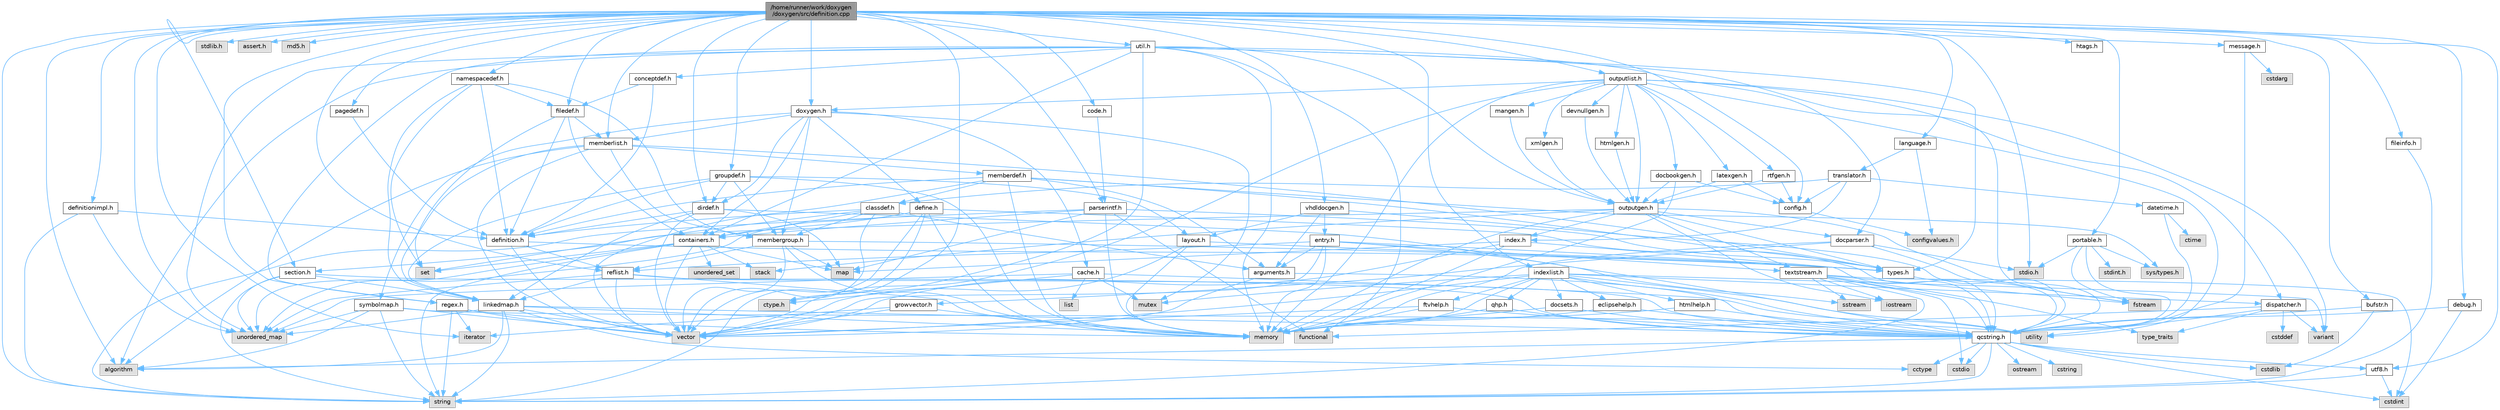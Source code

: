 digraph "/home/runner/work/doxygen/doxygen/src/definition.cpp"
{
 // INTERACTIVE_SVG=YES
 // LATEX_PDF_SIZE
  bgcolor="transparent";
  edge [fontname=Helvetica,fontsize=10,labelfontname=Helvetica,labelfontsize=10];
  node [fontname=Helvetica,fontsize=10,shape=box,height=0.2,width=0.4];
  Node1 [label="/home/runner/work/doxygen\l/doxygen/src/definition.cpp",height=0.2,width=0.4,color="gray40", fillcolor="grey60", style="filled", fontcolor="black",tooltip=" "];
  Node1 -> Node2 [color="steelblue1",style="solid"];
  Node2 [label="algorithm",height=0.2,width=0.4,color="grey60", fillcolor="#E0E0E0", style="filled",tooltip=" "];
  Node1 -> Node3 [color="steelblue1",style="solid"];
  Node3 [label="iterator",height=0.2,width=0.4,color="grey60", fillcolor="#E0E0E0", style="filled",tooltip=" "];
  Node1 -> Node4 [color="steelblue1",style="solid"];
  Node4 [label="unordered_map",height=0.2,width=0.4,color="grey60", fillcolor="#E0E0E0", style="filled",tooltip=" "];
  Node1 -> Node5 [color="steelblue1",style="solid"];
  Node5 [label="string",height=0.2,width=0.4,color="grey60", fillcolor="#E0E0E0", style="filled",tooltip=" "];
  Node1 -> Node6 [color="steelblue1",style="solid"];
  Node6 [label="ctype.h",height=0.2,width=0.4,color="grey60", fillcolor="#E0E0E0", style="filled",tooltip=" "];
  Node1 -> Node7 [color="steelblue1",style="solid"];
  Node7 [label="stdio.h",height=0.2,width=0.4,color="grey60", fillcolor="#E0E0E0", style="filled",tooltip=" "];
  Node1 -> Node8 [color="steelblue1",style="solid"];
  Node8 [label="stdlib.h",height=0.2,width=0.4,color="grey60", fillcolor="#E0E0E0", style="filled",tooltip=" "];
  Node1 -> Node9 [color="steelblue1",style="solid"];
  Node9 [label="assert.h",height=0.2,width=0.4,color="grey60", fillcolor="#E0E0E0", style="filled",tooltip=" "];
  Node1 -> Node10 [color="steelblue1",style="solid"];
  Node10 [label="md5.h",height=0.2,width=0.4,color="grey60", fillcolor="#E0E0E0", style="filled",tooltip=" "];
  Node1 -> Node11 [color="steelblue1",style="solid"];
  Node11 [label="regex.h",height=0.2,width=0.4,color="grey40", fillcolor="white", style="filled",URL="$d1/d21/regex_8h.html",tooltip=" "];
  Node11 -> Node12 [color="steelblue1",style="solid"];
  Node12 [label="memory",height=0.2,width=0.4,color="grey60", fillcolor="#E0E0E0", style="filled",tooltip=" "];
  Node11 -> Node5 [color="steelblue1",style="solid"];
  Node11 -> Node13 [color="steelblue1",style="solid"];
  Node13 [label="vector",height=0.2,width=0.4,color="grey60", fillcolor="#E0E0E0", style="filled",tooltip=" "];
  Node11 -> Node3 [color="steelblue1",style="solid"];
  Node1 -> Node14 [color="steelblue1",style="solid"];
  Node14 [label="config.h",height=0.2,width=0.4,color="grey40", fillcolor="white", style="filled",URL="$db/d16/config_8h.html",tooltip=" "];
  Node14 -> Node15 [color="steelblue1",style="solid"];
  Node15 [label="configvalues.h",height=0.2,width=0.4,color="grey60", fillcolor="#E0E0E0", style="filled",tooltip=" "];
  Node1 -> Node16 [color="steelblue1",style="solid"];
  Node16 [label="definitionimpl.h",height=0.2,width=0.4,color="grey40", fillcolor="white", style="filled",URL="$d2/dab/definitionimpl_8h.html",tooltip=" "];
  Node16 -> Node4 [color="steelblue1",style="solid"];
  Node16 -> Node5 [color="steelblue1",style="solid"];
  Node16 -> Node17 [color="steelblue1",style="solid"];
  Node17 [label="definition.h",height=0.2,width=0.4,color="grey40", fillcolor="white", style="filled",URL="$df/da1/definition_8h.html",tooltip=" "];
  Node17 -> Node13 [color="steelblue1",style="solid"];
  Node17 -> Node18 [color="steelblue1",style="solid"];
  Node18 [label="types.h",height=0.2,width=0.4,color="grey40", fillcolor="white", style="filled",URL="$d9/d49/types_8h.html",tooltip="This file contains a number of basic enums and types."];
  Node18 -> Node19 [color="steelblue1",style="solid"];
  Node19 [label="qcstring.h",height=0.2,width=0.4,color="grey40", fillcolor="white", style="filled",URL="$d7/d5c/qcstring_8h.html",tooltip=" "];
  Node19 -> Node5 [color="steelblue1",style="solid"];
  Node19 -> Node2 [color="steelblue1",style="solid"];
  Node19 -> Node20 [color="steelblue1",style="solid"];
  Node20 [label="cctype",height=0.2,width=0.4,color="grey60", fillcolor="#E0E0E0", style="filled",tooltip=" "];
  Node19 -> Node21 [color="steelblue1",style="solid"];
  Node21 [label="cstring",height=0.2,width=0.4,color="grey60", fillcolor="#E0E0E0", style="filled",tooltip=" "];
  Node19 -> Node22 [color="steelblue1",style="solid"];
  Node22 [label="cstdio",height=0.2,width=0.4,color="grey60", fillcolor="#E0E0E0", style="filled",tooltip=" "];
  Node19 -> Node23 [color="steelblue1",style="solid"];
  Node23 [label="cstdlib",height=0.2,width=0.4,color="grey60", fillcolor="#E0E0E0", style="filled",tooltip=" "];
  Node19 -> Node24 [color="steelblue1",style="solid"];
  Node24 [label="cstdint",height=0.2,width=0.4,color="grey60", fillcolor="#E0E0E0", style="filled",tooltip=" "];
  Node19 -> Node25 [color="steelblue1",style="solid"];
  Node25 [label="ostream",height=0.2,width=0.4,color="grey60", fillcolor="#E0E0E0", style="filled",tooltip=" "];
  Node19 -> Node26 [color="steelblue1",style="solid"];
  Node26 [label="utf8.h",height=0.2,width=0.4,color="grey40", fillcolor="white", style="filled",URL="$db/d7c/utf8_8h.html",tooltip="Various UTF8 related helper functions."];
  Node26 -> Node24 [color="steelblue1",style="solid"];
  Node26 -> Node5 [color="steelblue1",style="solid"];
  Node17 -> Node27 [color="steelblue1",style="solid"];
  Node27 [label="reflist.h",height=0.2,width=0.4,color="grey40", fillcolor="white", style="filled",URL="$d1/d02/reflist_8h.html",tooltip=" "];
  Node27 -> Node13 [color="steelblue1",style="solid"];
  Node27 -> Node4 [color="steelblue1",style="solid"];
  Node27 -> Node12 [color="steelblue1",style="solid"];
  Node27 -> Node19 [color="steelblue1",style="solid"];
  Node27 -> Node28 [color="steelblue1",style="solid"];
  Node28 [label="linkedmap.h",height=0.2,width=0.4,color="grey40", fillcolor="white", style="filled",URL="$da/de1/linkedmap_8h.html",tooltip=" "];
  Node28 -> Node4 [color="steelblue1",style="solid"];
  Node28 -> Node13 [color="steelblue1",style="solid"];
  Node28 -> Node12 [color="steelblue1",style="solid"];
  Node28 -> Node5 [color="steelblue1",style="solid"];
  Node28 -> Node2 [color="steelblue1",style="solid"];
  Node28 -> Node20 [color="steelblue1",style="solid"];
  Node28 -> Node19 [color="steelblue1",style="solid"];
  Node1 -> Node29 [color="steelblue1",style="solid"];
  Node29 [label="doxygen.h",height=0.2,width=0.4,color="grey40", fillcolor="white", style="filled",URL="$d1/da1/doxygen_8h.html",tooltip=" "];
  Node29 -> Node30 [color="steelblue1",style="solid"];
  Node30 [label="mutex",height=0.2,width=0.4,color="grey60", fillcolor="#E0E0E0", style="filled",tooltip=" "];
  Node29 -> Node31 [color="steelblue1",style="solid"];
  Node31 [label="containers.h",height=0.2,width=0.4,color="grey40", fillcolor="white", style="filled",URL="$d5/d75/containers_8h.html",tooltip=" "];
  Node31 -> Node13 [color="steelblue1",style="solid"];
  Node31 -> Node5 [color="steelblue1",style="solid"];
  Node31 -> Node32 [color="steelblue1",style="solid"];
  Node32 [label="set",height=0.2,width=0.4,color="grey60", fillcolor="#E0E0E0", style="filled",tooltip=" "];
  Node31 -> Node33 [color="steelblue1",style="solid"];
  Node33 [label="map",height=0.2,width=0.4,color="grey60", fillcolor="#E0E0E0", style="filled",tooltip=" "];
  Node31 -> Node34 [color="steelblue1",style="solid"];
  Node34 [label="unordered_set",height=0.2,width=0.4,color="grey60", fillcolor="#E0E0E0", style="filled",tooltip=" "];
  Node31 -> Node4 [color="steelblue1",style="solid"];
  Node31 -> Node35 [color="steelblue1",style="solid"];
  Node35 [label="stack",height=0.2,width=0.4,color="grey60", fillcolor="#E0E0E0", style="filled",tooltip=" "];
  Node29 -> Node36 [color="steelblue1",style="solid"];
  Node36 [label="membergroup.h",height=0.2,width=0.4,color="grey40", fillcolor="white", style="filled",URL="$d9/d11/membergroup_8h.html",tooltip=" "];
  Node36 -> Node13 [color="steelblue1",style="solid"];
  Node36 -> Node33 [color="steelblue1",style="solid"];
  Node36 -> Node12 [color="steelblue1",style="solid"];
  Node36 -> Node18 [color="steelblue1",style="solid"];
  Node36 -> Node27 [color="steelblue1",style="solid"];
  Node29 -> Node37 [color="steelblue1",style="solid"];
  Node37 [label="dirdef.h",height=0.2,width=0.4,color="grey40", fillcolor="white", style="filled",URL="$d6/d15/dirdef_8h.html",tooltip=" "];
  Node37 -> Node13 [color="steelblue1",style="solid"];
  Node37 -> Node33 [color="steelblue1",style="solid"];
  Node37 -> Node19 [color="steelblue1",style="solid"];
  Node37 -> Node28 [color="steelblue1",style="solid"];
  Node37 -> Node17 [color="steelblue1",style="solid"];
  Node29 -> Node38 [color="steelblue1",style="solid"];
  Node38 [label="memberlist.h",height=0.2,width=0.4,color="grey40", fillcolor="white", style="filled",URL="$dd/d78/memberlist_8h.html",tooltip=" "];
  Node38 -> Node13 [color="steelblue1",style="solid"];
  Node38 -> Node2 [color="steelblue1",style="solid"];
  Node38 -> Node39 [color="steelblue1",style="solid"];
  Node39 [label="memberdef.h",height=0.2,width=0.4,color="grey40", fillcolor="white", style="filled",URL="$d4/d46/memberdef_8h.html",tooltip=" "];
  Node39 -> Node13 [color="steelblue1",style="solid"];
  Node39 -> Node12 [color="steelblue1",style="solid"];
  Node39 -> Node40 [color="steelblue1",style="solid"];
  Node40 [label="sys/types.h",height=0.2,width=0.4,color="grey60", fillcolor="#E0E0E0", style="filled",tooltip=" "];
  Node39 -> Node18 [color="steelblue1",style="solid"];
  Node39 -> Node17 [color="steelblue1",style="solid"];
  Node39 -> Node41 [color="steelblue1",style="solid"];
  Node41 [label="arguments.h",height=0.2,width=0.4,color="grey40", fillcolor="white", style="filled",URL="$df/d9b/arguments_8h.html",tooltip=" "];
  Node41 -> Node13 [color="steelblue1",style="solid"];
  Node41 -> Node19 [color="steelblue1",style="solid"];
  Node39 -> Node42 [color="steelblue1",style="solid"];
  Node42 [label="classdef.h",height=0.2,width=0.4,color="grey40", fillcolor="white", style="filled",URL="$d1/da6/classdef_8h.html",tooltip=" "];
  Node42 -> Node13 [color="steelblue1",style="solid"];
  Node42 -> Node32 [color="steelblue1",style="solid"];
  Node42 -> Node31 [color="steelblue1",style="solid"];
  Node42 -> Node17 [color="steelblue1",style="solid"];
  Node42 -> Node41 [color="steelblue1",style="solid"];
  Node42 -> Node36 [color="steelblue1",style="solid"];
  Node38 -> Node28 [color="steelblue1",style="solid"];
  Node38 -> Node18 [color="steelblue1",style="solid"];
  Node38 -> Node36 [color="steelblue1",style="solid"];
  Node29 -> Node43 [color="steelblue1",style="solid"];
  Node43 [label="define.h",height=0.2,width=0.4,color="grey40", fillcolor="white", style="filled",URL="$df/d67/define_8h.html",tooltip=" "];
  Node43 -> Node13 [color="steelblue1",style="solid"];
  Node43 -> Node12 [color="steelblue1",style="solid"];
  Node43 -> Node5 [color="steelblue1",style="solid"];
  Node43 -> Node4 [color="steelblue1",style="solid"];
  Node43 -> Node19 [color="steelblue1",style="solid"];
  Node43 -> Node31 [color="steelblue1",style="solid"];
  Node29 -> Node44 [color="steelblue1",style="solid"];
  Node44 [label="cache.h",height=0.2,width=0.4,color="grey40", fillcolor="white", style="filled",URL="$d3/d26/cache_8h.html",tooltip=" "];
  Node44 -> Node45 [color="steelblue1",style="solid"];
  Node45 [label="list",height=0.2,width=0.4,color="grey60", fillcolor="#E0E0E0", style="filled",tooltip=" "];
  Node44 -> Node4 [color="steelblue1",style="solid"];
  Node44 -> Node30 [color="steelblue1",style="solid"];
  Node44 -> Node46 [color="steelblue1",style="solid"];
  Node46 [label="utility",height=0.2,width=0.4,color="grey60", fillcolor="#E0E0E0", style="filled",tooltip=" "];
  Node44 -> Node6 [color="steelblue1",style="solid"];
  Node29 -> Node47 [color="steelblue1",style="solid"];
  Node47 [label="symbolmap.h",height=0.2,width=0.4,color="grey40", fillcolor="white", style="filled",URL="$d7/ddd/symbolmap_8h.html",tooltip=" "];
  Node47 -> Node2 [color="steelblue1",style="solid"];
  Node47 -> Node4 [color="steelblue1",style="solid"];
  Node47 -> Node13 [color="steelblue1",style="solid"];
  Node47 -> Node5 [color="steelblue1",style="solid"];
  Node47 -> Node46 [color="steelblue1",style="solid"];
  Node1 -> Node48 [color="steelblue1",style="solid"];
  Node48 [label="language.h",height=0.2,width=0.4,color="grey40", fillcolor="white", style="filled",URL="$d8/dce/language_8h.html",tooltip=" "];
  Node48 -> Node49 [color="steelblue1",style="solid"];
  Node49 [label="translator.h",height=0.2,width=0.4,color="grey40", fillcolor="white", style="filled",URL="$d9/df1/translator_8h.html",tooltip=" "];
  Node49 -> Node42 [color="steelblue1",style="solid"];
  Node49 -> Node14 [color="steelblue1",style="solid"];
  Node49 -> Node50 [color="steelblue1",style="solid"];
  Node50 [label="datetime.h",height=0.2,width=0.4,color="grey40", fillcolor="white", style="filled",URL="$de/d1b/datetime_8h.html",tooltip=" "];
  Node50 -> Node51 [color="steelblue1",style="solid"];
  Node51 [label="ctime",height=0.2,width=0.4,color="grey60", fillcolor="#E0E0E0", style="filled",tooltip=" "];
  Node50 -> Node19 [color="steelblue1",style="solid"];
  Node49 -> Node52 [color="steelblue1",style="solid"];
  Node52 [label="index.h",height=0.2,width=0.4,color="grey40", fillcolor="white", style="filled",URL="$d1/db5/index_8h.html",tooltip=" "];
  Node52 -> Node12 [color="steelblue1",style="solid"];
  Node52 -> Node13 [color="steelblue1",style="solid"];
  Node52 -> Node33 [color="steelblue1",style="solid"];
  Node52 -> Node19 [color="steelblue1",style="solid"];
  Node48 -> Node15 [color="steelblue1",style="solid"];
  Node1 -> Node53 [color="steelblue1",style="solid"];
  Node53 [label="message.h",height=0.2,width=0.4,color="grey40", fillcolor="white", style="filled",URL="$d2/d0d/message_8h.html",tooltip=" "];
  Node53 -> Node54 [color="steelblue1",style="solid"];
  Node54 [label="cstdarg",height=0.2,width=0.4,color="grey60", fillcolor="#E0E0E0", style="filled",tooltip=" "];
  Node53 -> Node19 [color="steelblue1",style="solid"];
  Node1 -> Node55 [color="steelblue1",style="solid"];
  Node55 [label="portable.h",height=0.2,width=0.4,color="grey40", fillcolor="white", style="filled",URL="$d2/de2/portable_8h.html",tooltip="Portable versions of functions that are platform dependent."];
  Node55 -> Node7 [color="steelblue1",style="solid"];
  Node55 -> Node40 [color="steelblue1",style="solid"];
  Node55 -> Node56 [color="steelblue1",style="solid"];
  Node56 [label="stdint.h",height=0.2,width=0.4,color="grey60", fillcolor="#E0E0E0", style="filled",tooltip=" "];
  Node55 -> Node57 [color="steelblue1",style="solid"];
  Node57 [label="fstream",height=0.2,width=0.4,color="grey60", fillcolor="#E0E0E0", style="filled",tooltip=" "];
  Node55 -> Node19 [color="steelblue1",style="solid"];
  Node1 -> Node58 [color="steelblue1",style="solid"];
  Node58 [label="outputlist.h",height=0.2,width=0.4,color="grey40", fillcolor="white", style="filled",URL="$d2/db9/outputlist_8h.html",tooltip=" "];
  Node58 -> Node46 [color="steelblue1",style="solid"];
  Node58 -> Node13 [color="steelblue1",style="solid"];
  Node58 -> Node12 [color="steelblue1",style="solid"];
  Node58 -> Node59 [color="steelblue1",style="solid"];
  Node59 [label="variant",height=0.2,width=0.4,color="grey60", fillcolor="#E0E0E0", style="filled",tooltip=" "];
  Node58 -> Node60 [color="steelblue1",style="solid"];
  Node60 [label="outputgen.h",height=0.2,width=0.4,color="grey40", fillcolor="white", style="filled",URL="$df/d06/outputgen_8h.html",tooltip=" "];
  Node60 -> Node12 [color="steelblue1",style="solid"];
  Node60 -> Node35 [color="steelblue1",style="solid"];
  Node60 -> Node61 [color="steelblue1",style="solid"];
  Node61 [label="iostream",height=0.2,width=0.4,color="grey60", fillcolor="#E0E0E0", style="filled",tooltip=" "];
  Node60 -> Node57 [color="steelblue1",style="solid"];
  Node60 -> Node18 [color="steelblue1",style="solid"];
  Node60 -> Node52 [color="steelblue1",style="solid"];
  Node60 -> Node62 [color="steelblue1",style="solid"];
  Node62 [label="section.h",height=0.2,width=0.4,color="grey40", fillcolor="white", style="filled",URL="$d1/d2a/section_8h.html",tooltip=" "];
  Node62 -> Node5 [color="steelblue1",style="solid"];
  Node62 -> Node4 [color="steelblue1",style="solid"];
  Node62 -> Node19 [color="steelblue1",style="solid"];
  Node62 -> Node28 [color="steelblue1",style="solid"];
  Node60 -> Node63 [color="steelblue1",style="solid"];
  Node63 [label="textstream.h",height=0.2,width=0.4,color="grey40", fillcolor="white", style="filled",URL="$d4/d7d/textstream_8h.html",tooltip=" "];
  Node63 -> Node5 [color="steelblue1",style="solid"];
  Node63 -> Node61 [color="steelblue1",style="solid"];
  Node63 -> Node64 [color="steelblue1",style="solid"];
  Node64 [label="sstream",height=0.2,width=0.4,color="grey60", fillcolor="#E0E0E0", style="filled",tooltip=" "];
  Node63 -> Node24 [color="steelblue1",style="solid"];
  Node63 -> Node22 [color="steelblue1",style="solid"];
  Node63 -> Node57 [color="steelblue1",style="solid"];
  Node63 -> Node65 [color="steelblue1",style="solid"];
  Node65 [label="type_traits",height=0.2,width=0.4,color="grey60", fillcolor="#E0E0E0", style="filled",tooltip=" "];
  Node63 -> Node19 [color="steelblue1",style="solid"];
  Node60 -> Node66 [color="steelblue1",style="solid"];
  Node66 [label="docparser.h",height=0.2,width=0.4,color="grey40", fillcolor="white", style="filled",URL="$de/d9c/docparser_8h.html",tooltip=" "];
  Node66 -> Node7 [color="steelblue1",style="solid"];
  Node66 -> Node12 [color="steelblue1",style="solid"];
  Node66 -> Node19 [color="steelblue1",style="solid"];
  Node66 -> Node67 [color="steelblue1",style="solid"];
  Node67 [label="growvector.h",height=0.2,width=0.4,color="grey40", fillcolor="white", style="filled",URL="$d7/d50/growvector_8h.html",tooltip=" "];
  Node67 -> Node13 [color="steelblue1",style="solid"];
  Node67 -> Node12 [color="steelblue1",style="solid"];
  Node67 -> Node3 [color="steelblue1",style="solid"];
  Node58 -> Node29 [color="steelblue1",style="solid"];
  Node58 -> Node68 [color="steelblue1",style="solid"];
  Node68 [label="dispatcher.h",height=0.2,width=0.4,color="grey40", fillcolor="white", style="filled",URL="$da/d73/dispatcher_8h.html",tooltip=" "];
  Node68 -> Node69 [color="steelblue1",style="solid"];
  Node69 [label="cstddef",height=0.2,width=0.4,color="grey60", fillcolor="#E0E0E0", style="filled",tooltip=" "];
  Node68 -> Node46 [color="steelblue1",style="solid"];
  Node68 -> Node70 [color="steelblue1",style="solid"];
  Node70 [label="functional",height=0.2,width=0.4,color="grey60", fillcolor="#E0E0E0", style="filled",tooltip=" "];
  Node68 -> Node59 [color="steelblue1",style="solid"];
  Node68 -> Node65 [color="steelblue1",style="solid"];
  Node58 -> Node71 [color="steelblue1",style="solid"];
  Node71 [label="htmlgen.h",height=0.2,width=0.4,color="grey40", fillcolor="white", style="filled",URL="$d8/d56/htmlgen_8h.html",tooltip=" "];
  Node71 -> Node60 [color="steelblue1",style="solid"];
  Node58 -> Node72 [color="steelblue1",style="solid"];
  Node72 [label="latexgen.h",height=0.2,width=0.4,color="grey40", fillcolor="white", style="filled",URL="$d6/d9c/latexgen_8h.html",tooltip=" "];
  Node72 -> Node14 [color="steelblue1",style="solid"];
  Node72 -> Node60 [color="steelblue1",style="solid"];
  Node58 -> Node73 [color="steelblue1",style="solid"];
  Node73 [label="rtfgen.h",height=0.2,width=0.4,color="grey40", fillcolor="white", style="filled",URL="$d4/daa/rtfgen_8h.html",tooltip=" "];
  Node73 -> Node14 [color="steelblue1",style="solid"];
  Node73 -> Node60 [color="steelblue1",style="solid"];
  Node58 -> Node74 [color="steelblue1",style="solid"];
  Node74 [label="mangen.h",height=0.2,width=0.4,color="grey40", fillcolor="white", style="filled",URL="$da/dc0/mangen_8h.html",tooltip=" "];
  Node74 -> Node60 [color="steelblue1",style="solid"];
  Node58 -> Node75 [color="steelblue1",style="solid"];
  Node75 [label="docbookgen.h",height=0.2,width=0.4,color="grey40", fillcolor="white", style="filled",URL="$de/dea/docbookgen_8h.html",tooltip=" "];
  Node75 -> Node12 [color="steelblue1",style="solid"];
  Node75 -> Node14 [color="steelblue1",style="solid"];
  Node75 -> Node60 [color="steelblue1",style="solid"];
  Node58 -> Node76 [color="steelblue1",style="solid"];
  Node76 [label="xmlgen.h",height=0.2,width=0.4,color="grey40", fillcolor="white", style="filled",URL="$d9/d67/xmlgen_8h.html",tooltip=" "];
  Node76 -> Node60 [color="steelblue1",style="solid"];
  Node58 -> Node77 [color="steelblue1",style="solid"];
  Node77 [label="devnullgen.h",height=0.2,width=0.4,color="grey40", fillcolor="white", style="filled",URL="$d8/de5/devnullgen_8h.html",tooltip=" "];
  Node77 -> Node60 [color="steelblue1",style="solid"];
  Node1 -> Node78 [color="steelblue1",style="solid"];
  Node78 [label="code.h",height=0.2,width=0.4,color="grey40", fillcolor="white", style="filled",URL="$dd/dd8/code_8h.html",tooltip=" "];
  Node78 -> Node79 [color="steelblue1",style="solid"];
  Node79 [label="parserintf.h",height=0.2,width=0.4,color="grey40", fillcolor="white", style="filled",URL="$da/d55/parserintf_8h.html",tooltip=" "];
  Node79 -> Node70 [color="steelblue1",style="solid"];
  Node79 -> Node12 [color="steelblue1",style="solid"];
  Node79 -> Node33 [color="steelblue1",style="solid"];
  Node79 -> Node5 [color="steelblue1",style="solid"];
  Node79 -> Node18 [color="steelblue1",style="solid"];
  Node79 -> Node31 [color="steelblue1",style="solid"];
  Node1 -> Node80 [color="steelblue1",style="solid"];
  Node80 [label="util.h",height=0.2,width=0.4,color="grey40", fillcolor="white", style="filled",URL="$d8/d3c/util_8h.html",tooltip="A bunch of utility functions."];
  Node80 -> Node12 [color="steelblue1",style="solid"];
  Node80 -> Node4 [color="steelblue1",style="solid"];
  Node80 -> Node2 [color="steelblue1",style="solid"];
  Node80 -> Node70 [color="steelblue1",style="solid"];
  Node80 -> Node57 [color="steelblue1",style="solid"];
  Node80 -> Node6 [color="steelblue1",style="solid"];
  Node80 -> Node18 [color="steelblue1",style="solid"];
  Node80 -> Node66 [color="steelblue1",style="solid"];
  Node80 -> Node31 [color="steelblue1",style="solid"];
  Node80 -> Node60 [color="steelblue1",style="solid"];
  Node80 -> Node11 [color="steelblue1",style="solid"];
  Node80 -> Node81 [color="steelblue1",style="solid"];
  Node81 [label="conceptdef.h",height=0.2,width=0.4,color="grey40", fillcolor="white", style="filled",URL="$da/df1/conceptdef_8h.html",tooltip=" "];
  Node81 -> Node17 [color="steelblue1",style="solid"];
  Node81 -> Node82 [color="steelblue1",style="solid"];
  Node82 [label="filedef.h",height=0.2,width=0.4,color="grey40", fillcolor="white", style="filled",URL="$d4/d3a/filedef_8h.html",tooltip=" "];
  Node82 -> Node32 [color="steelblue1",style="solid"];
  Node82 -> Node17 [color="steelblue1",style="solid"];
  Node82 -> Node38 [color="steelblue1",style="solid"];
  Node82 -> Node31 [color="steelblue1",style="solid"];
  Node1 -> Node83 [color="steelblue1",style="solid"];
  Node83 [label="groupdef.h",height=0.2,width=0.4,color="grey40", fillcolor="white", style="filled",URL="$d1/de6/groupdef_8h.html",tooltip=" "];
  Node83 -> Node12 [color="steelblue1",style="solid"];
  Node83 -> Node17 [color="steelblue1",style="solid"];
  Node83 -> Node37 [color="steelblue1",style="solid"];
  Node83 -> Node84 [color="steelblue1",style="solid"];
  Node84 [label="layout.h",height=0.2,width=0.4,color="grey40", fillcolor="white", style="filled",URL="$db/d51/layout_8h.html",tooltip=" "];
  Node84 -> Node12 [color="steelblue1",style="solid"];
  Node84 -> Node13 [color="steelblue1",style="solid"];
  Node84 -> Node18 [color="steelblue1",style="solid"];
  Node83 -> Node36 [color="steelblue1",style="solid"];
  Node83 -> Node28 [color="steelblue1",style="solid"];
  Node1 -> Node85 [color="steelblue1",style="solid"];
  Node85 [label="pagedef.h",height=0.2,width=0.4,color="grey40", fillcolor="white", style="filled",URL="$dd/d66/pagedef_8h.html",tooltip=" "];
  Node85 -> Node17 [color="steelblue1",style="solid"];
  Node1 -> Node62 [color="steelblue1",style="solid"];
  Node1 -> Node86 [color="steelblue1",style="solid"];
  Node86 [label="htags.h",height=0.2,width=0.4,color="grey40", fillcolor="white", style="filled",URL="$d7/d85/htags_8h.html",tooltip=" "];
  Node1 -> Node79 [color="steelblue1",style="solid"];
  Node1 -> Node87 [color="steelblue1",style="solid"];
  Node87 [label="debug.h",height=0.2,width=0.4,color="grey40", fillcolor="white", style="filled",URL="$db/d16/debug_8h.html",tooltip=" "];
  Node87 -> Node24 [color="steelblue1",style="solid"];
  Node87 -> Node19 [color="steelblue1",style="solid"];
  Node1 -> Node88 [color="steelblue1",style="solid"];
  Node88 [label="vhdldocgen.h",height=0.2,width=0.4,color="grey40", fillcolor="white", style="filled",URL="$dd/dec/vhdldocgen_8h.html",tooltip=" "];
  Node88 -> Node19 [color="steelblue1",style="solid"];
  Node88 -> Node84 [color="steelblue1",style="solid"];
  Node88 -> Node41 [color="steelblue1",style="solid"];
  Node88 -> Node89 [color="steelblue1",style="solid"];
  Node89 [label="entry.h",height=0.2,width=0.4,color="grey40", fillcolor="white", style="filled",URL="$d1/dc6/entry_8h.html",tooltip=" "];
  Node89 -> Node13 [color="steelblue1",style="solid"];
  Node89 -> Node12 [color="steelblue1",style="solid"];
  Node89 -> Node64 [color="steelblue1",style="solid"];
  Node89 -> Node18 [color="steelblue1",style="solid"];
  Node89 -> Node41 [color="steelblue1",style="solid"];
  Node89 -> Node27 [color="steelblue1",style="solid"];
  Node89 -> Node63 [color="steelblue1",style="solid"];
  Node1 -> Node38 [color="steelblue1",style="solid"];
  Node1 -> Node90 [color="steelblue1",style="solid"];
  Node90 [label="namespacedef.h",height=0.2,width=0.4,color="grey40", fillcolor="white", style="filled",URL="$d7/d97/namespacedef_8h.html",tooltip=" "];
  Node90 -> Node32 [color="steelblue1",style="solid"];
  Node90 -> Node17 [color="steelblue1",style="solid"];
  Node90 -> Node82 [color="steelblue1",style="solid"];
  Node90 -> Node28 [color="steelblue1",style="solid"];
  Node90 -> Node36 [color="steelblue1",style="solid"];
  Node1 -> Node82 [color="steelblue1",style="solid"];
  Node1 -> Node37 [color="steelblue1",style="solid"];
  Node1 -> Node91 [color="steelblue1",style="solid"];
  Node91 [label="bufstr.h",height=0.2,width=0.4,color="grey40", fillcolor="white", style="filled",URL="$d4/de5/bufstr_8h.html",tooltip=" "];
  Node91 -> Node23 [color="steelblue1",style="solid"];
  Node91 -> Node19 [color="steelblue1",style="solid"];
  Node1 -> Node27 [color="steelblue1",style="solid"];
  Node1 -> Node26 [color="steelblue1",style="solid"];
  Node1 -> Node92 [color="steelblue1",style="solid"];
  Node92 [label="indexlist.h",height=0.2,width=0.4,color="grey40", fillcolor="white", style="filled",URL="$d5/d61/indexlist_8h.html",tooltip=" "];
  Node92 -> Node46 [color="steelblue1",style="solid"];
  Node92 -> Node13 [color="steelblue1",style="solid"];
  Node92 -> Node12 [color="steelblue1",style="solid"];
  Node92 -> Node30 [color="steelblue1",style="solid"];
  Node92 -> Node59 [color="steelblue1",style="solid"];
  Node92 -> Node19 [color="steelblue1",style="solid"];
  Node92 -> Node68 [color="steelblue1",style="solid"];
  Node92 -> Node93 [color="steelblue1",style="solid"];
  Node93 [label="docsets.h",height=0.2,width=0.4,color="grey40", fillcolor="white", style="filled",URL="$d1/db2/docsets_8h.html",tooltip=" "];
  Node93 -> Node12 [color="steelblue1",style="solid"];
  Node93 -> Node19 [color="steelblue1",style="solid"];
  Node92 -> Node94 [color="steelblue1",style="solid"];
  Node94 [label="eclipsehelp.h",height=0.2,width=0.4,color="grey40", fillcolor="white", style="filled",URL="$db/d9e/eclipsehelp_8h.html",tooltip=" "];
  Node94 -> Node12 [color="steelblue1",style="solid"];
  Node94 -> Node19 [color="steelblue1",style="solid"];
  Node92 -> Node95 [color="steelblue1",style="solid"];
  Node95 [label="ftvhelp.h",height=0.2,width=0.4,color="grey40", fillcolor="white", style="filled",URL="$d2/d4a/ftvhelp_8h.html",tooltip=" "];
  Node95 -> Node12 [color="steelblue1",style="solid"];
  Node95 -> Node13 [color="steelblue1",style="solid"];
  Node95 -> Node19 [color="steelblue1",style="solid"];
  Node92 -> Node96 [color="steelblue1",style="solid"];
  Node96 [label="htmlhelp.h",height=0.2,width=0.4,color="grey40", fillcolor="white", style="filled",URL="$d8/dc3/htmlhelp_8h.html",tooltip=" "];
  Node96 -> Node12 [color="steelblue1",style="solid"];
  Node96 -> Node19 [color="steelblue1",style="solid"];
  Node92 -> Node97 [color="steelblue1",style="solid"];
  Node97 [label="qhp.h",height=0.2,width=0.4,color="grey40", fillcolor="white", style="filled",URL="$dc/d20/qhp_8h.html",tooltip=" "];
  Node97 -> Node12 [color="steelblue1",style="solid"];
  Node97 -> Node19 [color="steelblue1",style="solid"];
  Node1 -> Node98 [color="steelblue1",style="solid"];
  Node98 [label="fileinfo.h",height=0.2,width=0.4,color="grey40", fillcolor="white", style="filled",URL="$df/d45/fileinfo_8h.html",tooltip=" "];
  Node98 -> Node5 [color="steelblue1",style="solid"];
}
